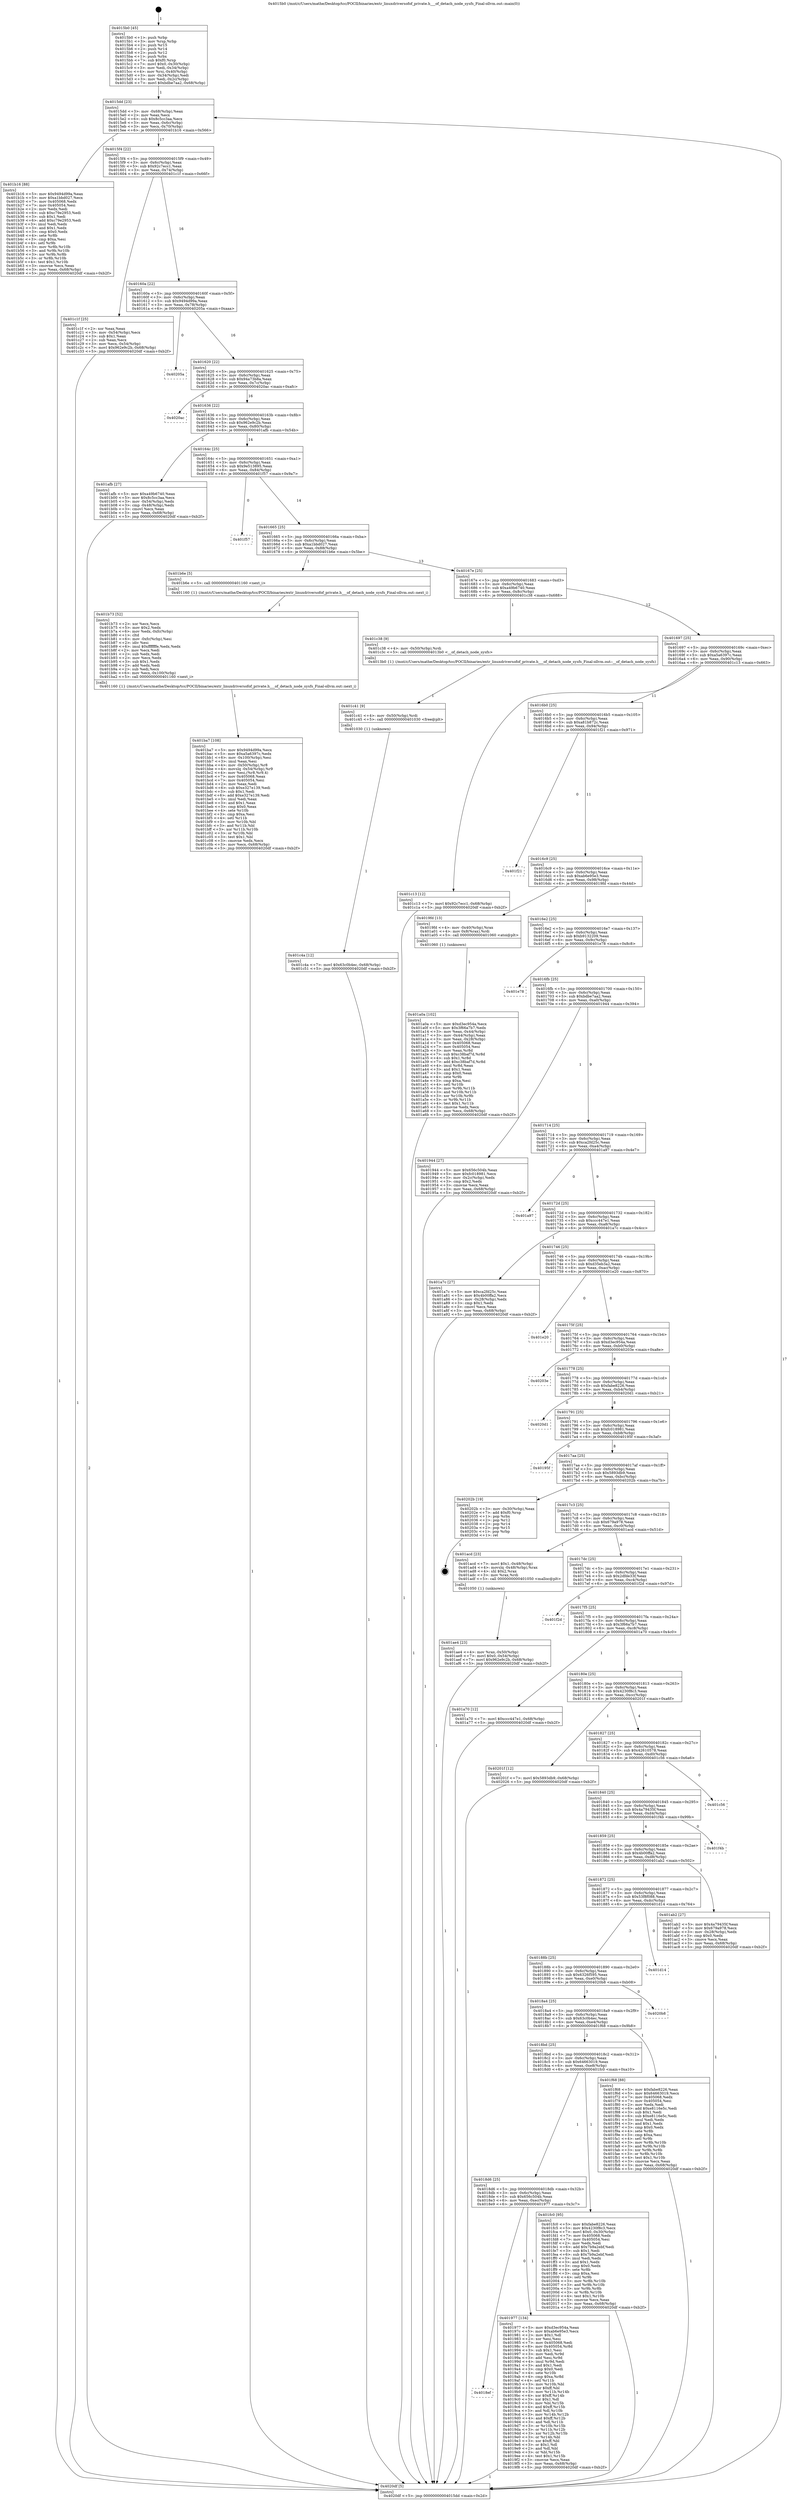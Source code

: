 digraph "0x4015b0" {
  label = "0x4015b0 (/mnt/c/Users/mathe/Desktop/tcc/POCII/binaries/extr_linuxdriversofof_private.h___of_detach_node_sysfs_Final-ollvm.out::main(0))"
  labelloc = "t"
  node[shape=record]

  Entry [label="",width=0.3,height=0.3,shape=circle,fillcolor=black,style=filled]
  "0x4015dd" [label="{
     0x4015dd [23]\l
     | [instrs]\l
     &nbsp;&nbsp;0x4015dd \<+3\>: mov -0x68(%rbp),%eax\l
     &nbsp;&nbsp;0x4015e0 \<+2\>: mov %eax,%ecx\l
     &nbsp;&nbsp;0x4015e2 \<+6\>: sub $0x8c5cc3aa,%ecx\l
     &nbsp;&nbsp;0x4015e8 \<+3\>: mov %eax,-0x6c(%rbp)\l
     &nbsp;&nbsp;0x4015eb \<+3\>: mov %ecx,-0x70(%rbp)\l
     &nbsp;&nbsp;0x4015ee \<+6\>: je 0000000000401b16 \<main+0x566\>\l
  }"]
  "0x401b16" [label="{
     0x401b16 [88]\l
     | [instrs]\l
     &nbsp;&nbsp;0x401b16 \<+5\>: mov $0x9494d99a,%eax\l
     &nbsp;&nbsp;0x401b1b \<+5\>: mov $0xa1bbd027,%ecx\l
     &nbsp;&nbsp;0x401b20 \<+7\>: mov 0x405068,%edx\l
     &nbsp;&nbsp;0x401b27 \<+7\>: mov 0x405054,%esi\l
     &nbsp;&nbsp;0x401b2e \<+2\>: mov %edx,%edi\l
     &nbsp;&nbsp;0x401b30 \<+6\>: sub $0xc79e2953,%edi\l
     &nbsp;&nbsp;0x401b36 \<+3\>: sub $0x1,%edi\l
     &nbsp;&nbsp;0x401b39 \<+6\>: add $0xc79e2953,%edi\l
     &nbsp;&nbsp;0x401b3f \<+3\>: imul %edi,%edx\l
     &nbsp;&nbsp;0x401b42 \<+3\>: and $0x1,%edx\l
     &nbsp;&nbsp;0x401b45 \<+3\>: cmp $0x0,%edx\l
     &nbsp;&nbsp;0x401b48 \<+4\>: sete %r8b\l
     &nbsp;&nbsp;0x401b4c \<+3\>: cmp $0xa,%esi\l
     &nbsp;&nbsp;0x401b4f \<+4\>: setl %r9b\l
     &nbsp;&nbsp;0x401b53 \<+3\>: mov %r8b,%r10b\l
     &nbsp;&nbsp;0x401b56 \<+3\>: and %r9b,%r10b\l
     &nbsp;&nbsp;0x401b59 \<+3\>: xor %r9b,%r8b\l
     &nbsp;&nbsp;0x401b5c \<+3\>: or %r8b,%r10b\l
     &nbsp;&nbsp;0x401b5f \<+4\>: test $0x1,%r10b\l
     &nbsp;&nbsp;0x401b63 \<+3\>: cmovne %ecx,%eax\l
     &nbsp;&nbsp;0x401b66 \<+3\>: mov %eax,-0x68(%rbp)\l
     &nbsp;&nbsp;0x401b69 \<+5\>: jmp 00000000004020df \<main+0xb2f\>\l
  }"]
  "0x4015f4" [label="{
     0x4015f4 [22]\l
     | [instrs]\l
     &nbsp;&nbsp;0x4015f4 \<+5\>: jmp 00000000004015f9 \<main+0x49\>\l
     &nbsp;&nbsp;0x4015f9 \<+3\>: mov -0x6c(%rbp),%eax\l
     &nbsp;&nbsp;0x4015fc \<+5\>: sub $0x92c7ecc1,%eax\l
     &nbsp;&nbsp;0x401601 \<+3\>: mov %eax,-0x74(%rbp)\l
     &nbsp;&nbsp;0x401604 \<+6\>: je 0000000000401c1f \<main+0x66f\>\l
  }"]
  Exit [label="",width=0.3,height=0.3,shape=circle,fillcolor=black,style=filled,peripheries=2]
  "0x401c1f" [label="{
     0x401c1f [25]\l
     | [instrs]\l
     &nbsp;&nbsp;0x401c1f \<+2\>: xor %eax,%eax\l
     &nbsp;&nbsp;0x401c21 \<+3\>: mov -0x54(%rbp),%ecx\l
     &nbsp;&nbsp;0x401c24 \<+3\>: sub $0x1,%eax\l
     &nbsp;&nbsp;0x401c27 \<+2\>: sub %eax,%ecx\l
     &nbsp;&nbsp;0x401c29 \<+3\>: mov %ecx,-0x54(%rbp)\l
     &nbsp;&nbsp;0x401c2c \<+7\>: movl $0x962e9c2b,-0x68(%rbp)\l
     &nbsp;&nbsp;0x401c33 \<+5\>: jmp 00000000004020df \<main+0xb2f\>\l
  }"]
  "0x40160a" [label="{
     0x40160a [22]\l
     | [instrs]\l
     &nbsp;&nbsp;0x40160a \<+5\>: jmp 000000000040160f \<main+0x5f\>\l
     &nbsp;&nbsp;0x40160f \<+3\>: mov -0x6c(%rbp),%eax\l
     &nbsp;&nbsp;0x401612 \<+5\>: sub $0x9494d99a,%eax\l
     &nbsp;&nbsp;0x401617 \<+3\>: mov %eax,-0x78(%rbp)\l
     &nbsp;&nbsp;0x40161a \<+6\>: je 000000000040205a \<main+0xaaa\>\l
  }"]
  "0x401c4a" [label="{
     0x401c4a [12]\l
     | [instrs]\l
     &nbsp;&nbsp;0x401c4a \<+7\>: movl $0x63c0b4ec,-0x68(%rbp)\l
     &nbsp;&nbsp;0x401c51 \<+5\>: jmp 00000000004020df \<main+0xb2f\>\l
  }"]
  "0x40205a" [label="{
     0x40205a\l
  }", style=dashed]
  "0x401620" [label="{
     0x401620 [22]\l
     | [instrs]\l
     &nbsp;&nbsp;0x401620 \<+5\>: jmp 0000000000401625 \<main+0x75\>\l
     &nbsp;&nbsp;0x401625 \<+3\>: mov -0x6c(%rbp),%eax\l
     &nbsp;&nbsp;0x401628 \<+5\>: sub $0x94a73b8a,%eax\l
     &nbsp;&nbsp;0x40162d \<+3\>: mov %eax,-0x7c(%rbp)\l
     &nbsp;&nbsp;0x401630 \<+6\>: je 00000000004020ac \<main+0xafc\>\l
  }"]
  "0x401c41" [label="{
     0x401c41 [9]\l
     | [instrs]\l
     &nbsp;&nbsp;0x401c41 \<+4\>: mov -0x50(%rbp),%rdi\l
     &nbsp;&nbsp;0x401c45 \<+5\>: call 0000000000401030 \<free@plt\>\l
     | [calls]\l
     &nbsp;&nbsp;0x401030 \{1\} (unknown)\l
  }"]
  "0x4020ac" [label="{
     0x4020ac\l
  }", style=dashed]
  "0x401636" [label="{
     0x401636 [22]\l
     | [instrs]\l
     &nbsp;&nbsp;0x401636 \<+5\>: jmp 000000000040163b \<main+0x8b\>\l
     &nbsp;&nbsp;0x40163b \<+3\>: mov -0x6c(%rbp),%eax\l
     &nbsp;&nbsp;0x40163e \<+5\>: sub $0x962e9c2b,%eax\l
     &nbsp;&nbsp;0x401643 \<+3\>: mov %eax,-0x80(%rbp)\l
     &nbsp;&nbsp;0x401646 \<+6\>: je 0000000000401afb \<main+0x54b\>\l
  }"]
  "0x401ba7" [label="{
     0x401ba7 [108]\l
     | [instrs]\l
     &nbsp;&nbsp;0x401ba7 \<+5\>: mov $0x9494d99a,%ecx\l
     &nbsp;&nbsp;0x401bac \<+5\>: mov $0xa5a6397c,%edx\l
     &nbsp;&nbsp;0x401bb1 \<+6\>: mov -0x100(%rbp),%esi\l
     &nbsp;&nbsp;0x401bb7 \<+3\>: imul %eax,%esi\l
     &nbsp;&nbsp;0x401bba \<+4\>: mov -0x50(%rbp),%r8\l
     &nbsp;&nbsp;0x401bbe \<+4\>: movslq -0x54(%rbp),%r9\l
     &nbsp;&nbsp;0x401bc2 \<+4\>: mov %esi,(%r8,%r9,4)\l
     &nbsp;&nbsp;0x401bc6 \<+7\>: mov 0x405068,%eax\l
     &nbsp;&nbsp;0x401bcd \<+7\>: mov 0x405054,%esi\l
     &nbsp;&nbsp;0x401bd4 \<+2\>: mov %eax,%edi\l
     &nbsp;&nbsp;0x401bd6 \<+6\>: sub $0xe327e139,%edi\l
     &nbsp;&nbsp;0x401bdc \<+3\>: sub $0x1,%edi\l
     &nbsp;&nbsp;0x401bdf \<+6\>: add $0xe327e139,%edi\l
     &nbsp;&nbsp;0x401be5 \<+3\>: imul %edi,%eax\l
     &nbsp;&nbsp;0x401be8 \<+3\>: and $0x1,%eax\l
     &nbsp;&nbsp;0x401beb \<+3\>: cmp $0x0,%eax\l
     &nbsp;&nbsp;0x401bee \<+4\>: sete %r10b\l
     &nbsp;&nbsp;0x401bf2 \<+3\>: cmp $0xa,%esi\l
     &nbsp;&nbsp;0x401bf5 \<+4\>: setl %r11b\l
     &nbsp;&nbsp;0x401bf9 \<+3\>: mov %r10b,%bl\l
     &nbsp;&nbsp;0x401bfc \<+3\>: and %r11b,%bl\l
     &nbsp;&nbsp;0x401bff \<+3\>: xor %r11b,%r10b\l
     &nbsp;&nbsp;0x401c02 \<+3\>: or %r10b,%bl\l
     &nbsp;&nbsp;0x401c05 \<+3\>: test $0x1,%bl\l
     &nbsp;&nbsp;0x401c08 \<+3\>: cmovne %edx,%ecx\l
     &nbsp;&nbsp;0x401c0b \<+3\>: mov %ecx,-0x68(%rbp)\l
     &nbsp;&nbsp;0x401c0e \<+5\>: jmp 00000000004020df \<main+0xb2f\>\l
  }"]
  "0x401afb" [label="{
     0x401afb [27]\l
     | [instrs]\l
     &nbsp;&nbsp;0x401afb \<+5\>: mov $0xa49b6740,%eax\l
     &nbsp;&nbsp;0x401b00 \<+5\>: mov $0x8c5cc3aa,%ecx\l
     &nbsp;&nbsp;0x401b05 \<+3\>: mov -0x54(%rbp),%edx\l
     &nbsp;&nbsp;0x401b08 \<+3\>: cmp -0x48(%rbp),%edx\l
     &nbsp;&nbsp;0x401b0b \<+3\>: cmovl %ecx,%eax\l
     &nbsp;&nbsp;0x401b0e \<+3\>: mov %eax,-0x68(%rbp)\l
     &nbsp;&nbsp;0x401b11 \<+5\>: jmp 00000000004020df \<main+0xb2f\>\l
  }"]
  "0x40164c" [label="{
     0x40164c [25]\l
     | [instrs]\l
     &nbsp;&nbsp;0x40164c \<+5\>: jmp 0000000000401651 \<main+0xa1\>\l
     &nbsp;&nbsp;0x401651 \<+3\>: mov -0x6c(%rbp),%eax\l
     &nbsp;&nbsp;0x401654 \<+5\>: sub $0x9e513895,%eax\l
     &nbsp;&nbsp;0x401659 \<+6\>: mov %eax,-0x84(%rbp)\l
     &nbsp;&nbsp;0x40165f \<+6\>: je 0000000000401f57 \<main+0x9a7\>\l
  }"]
  "0x401b73" [label="{
     0x401b73 [52]\l
     | [instrs]\l
     &nbsp;&nbsp;0x401b73 \<+2\>: xor %ecx,%ecx\l
     &nbsp;&nbsp;0x401b75 \<+5\>: mov $0x2,%edx\l
     &nbsp;&nbsp;0x401b7a \<+6\>: mov %edx,-0xfc(%rbp)\l
     &nbsp;&nbsp;0x401b80 \<+1\>: cltd\l
     &nbsp;&nbsp;0x401b81 \<+6\>: mov -0xfc(%rbp),%esi\l
     &nbsp;&nbsp;0x401b87 \<+2\>: idiv %esi\l
     &nbsp;&nbsp;0x401b89 \<+6\>: imul $0xfffffffe,%edx,%edx\l
     &nbsp;&nbsp;0x401b8f \<+2\>: mov %ecx,%edi\l
     &nbsp;&nbsp;0x401b91 \<+2\>: sub %edx,%edi\l
     &nbsp;&nbsp;0x401b93 \<+2\>: mov %ecx,%edx\l
     &nbsp;&nbsp;0x401b95 \<+3\>: sub $0x1,%edx\l
     &nbsp;&nbsp;0x401b98 \<+2\>: add %edx,%edi\l
     &nbsp;&nbsp;0x401b9a \<+2\>: sub %edi,%ecx\l
     &nbsp;&nbsp;0x401b9c \<+6\>: mov %ecx,-0x100(%rbp)\l
     &nbsp;&nbsp;0x401ba2 \<+5\>: call 0000000000401160 \<next_i\>\l
     | [calls]\l
     &nbsp;&nbsp;0x401160 \{1\} (/mnt/c/Users/mathe/Desktop/tcc/POCII/binaries/extr_linuxdriversofof_private.h___of_detach_node_sysfs_Final-ollvm.out::next_i)\l
  }"]
  "0x401f57" [label="{
     0x401f57\l
  }", style=dashed]
  "0x401665" [label="{
     0x401665 [25]\l
     | [instrs]\l
     &nbsp;&nbsp;0x401665 \<+5\>: jmp 000000000040166a \<main+0xba\>\l
     &nbsp;&nbsp;0x40166a \<+3\>: mov -0x6c(%rbp),%eax\l
     &nbsp;&nbsp;0x40166d \<+5\>: sub $0xa1bbd027,%eax\l
     &nbsp;&nbsp;0x401672 \<+6\>: mov %eax,-0x88(%rbp)\l
     &nbsp;&nbsp;0x401678 \<+6\>: je 0000000000401b6e \<main+0x5be\>\l
  }"]
  "0x401ae4" [label="{
     0x401ae4 [23]\l
     | [instrs]\l
     &nbsp;&nbsp;0x401ae4 \<+4\>: mov %rax,-0x50(%rbp)\l
     &nbsp;&nbsp;0x401ae8 \<+7\>: movl $0x0,-0x54(%rbp)\l
     &nbsp;&nbsp;0x401aef \<+7\>: movl $0x962e9c2b,-0x68(%rbp)\l
     &nbsp;&nbsp;0x401af6 \<+5\>: jmp 00000000004020df \<main+0xb2f\>\l
  }"]
  "0x401b6e" [label="{
     0x401b6e [5]\l
     | [instrs]\l
     &nbsp;&nbsp;0x401b6e \<+5\>: call 0000000000401160 \<next_i\>\l
     | [calls]\l
     &nbsp;&nbsp;0x401160 \{1\} (/mnt/c/Users/mathe/Desktop/tcc/POCII/binaries/extr_linuxdriversofof_private.h___of_detach_node_sysfs_Final-ollvm.out::next_i)\l
  }"]
  "0x40167e" [label="{
     0x40167e [25]\l
     | [instrs]\l
     &nbsp;&nbsp;0x40167e \<+5\>: jmp 0000000000401683 \<main+0xd3\>\l
     &nbsp;&nbsp;0x401683 \<+3\>: mov -0x6c(%rbp),%eax\l
     &nbsp;&nbsp;0x401686 \<+5\>: sub $0xa49b6740,%eax\l
     &nbsp;&nbsp;0x40168b \<+6\>: mov %eax,-0x8c(%rbp)\l
     &nbsp;&nbsp;0x401691 \<+6\>: je 0000000000401c38 \<main+0x688\>\l
  }"]
  "0x401a0a" [label="{
     0x401a0a [102]\l
     | [instrs]\l
     &nbsp;&nbsp;0x401a0a \<+5\>: mov $0xd3ec954a,%ecx\l
     &nbsp;&nbsp;0x401a0f \<+5\>: mov $0x3f66a7b7,%edx\l
     &nbsp;&nbsp;0x401a14 \<+3\>: mov %eax,-0x44(%rbp)\l
     &nbsp;&nbsp;0x401a17 \<+3\>: mov -0x44(%rbp),%eax\l
     &nbsp;&nbsp;0x401a1a \<+3\>: mov %eax,-0x28(%rbp)\l
     &nbsp;&nbsp;0x401a1d \<+7\>: mov 0x405068,%eax\l
     &nbsp;&nbsp;0x401a24 \<+7\>: mov 0x405054,%esi\l
     &nbsp;&nbsp;0x401a2b \<+3\>: mov %eax,%r8d\l
     &nbsp;&nbsp;0x401a2e \<+7\>: sub $0xc38baf7d,%r8d\l
     &nbsp;&nbsp;0x401a35 \<+4\>: sub $0x1,%r8d\l
     &nbsp;&nbsp;0x401a39 \<+7\>: add $0xc38baf7d,%r8d\l
     &nbsp;&nbsp;0x401a40 \<+4\>: imul %r8d,%eax\l
     &nbsp;&nbsp;0x401a44 \<+3\>: and $0x1,%eax\l
     &nbsp;&nbsp;0x401a47 \<+3\>: cmp $0x0,%eax\l
     &nbsp;&nbsp;0x401a4a \<+4\>: sete %r9b\l
     &nbsp;&nbsp;0x401a4e \<+3\>: cmp $0xa,%esi\l
     &nbsp;&nbsp;0x401a51 \<+4\>: setl %r10b\l
     &nbsp;&nbsp;0x401a55 \<+3\>: mov %r9b,%r11b\l
     &nbsp;&nbsp;0x401a58 \<+3\>: and %r10b,%r11b\l
     &nbsp;&nbsp;0x401a5b \<+3\>: xor %r10b,%r9b\l
     &nbsp;&nbsp;0x401a5e \<+3\>: or %r9b,%r11b\l
     &nbsp;&nbsp;0x401a61 \<+4\>: test $0x1,%r11b\l
     &nbsp;&nbsp;0x401a65 \<+3\>: cmovne %edx,%ecx\l
     &nbsp;&nbsp;0x401a68 \<+3\>: mov %ecx,-0x68(%rbp)\l
     &nbsp;&nbsp;0x401a6b \<+5\>: jmp 00000000004020df \<main+0xb2f\>\l
  }"]
  "0x401c38" [label="{
     0x401c38 [9]\l
     | [instrs]\l
     &nbsp;&nbsp;0x401c38 \<+4\>: mov -0x50(%rbp),%rdi\l
     &nbsp;&nbsp;0x401c3c \<+5\>: call 00000000004013b0 \<__of_detach_node_sysfs\>\l
     | [calls]\l
     &nbsp;&nbsp;0x4013b0 \{1\} (/mnt/c/Users/mathe/Desktop/tcc/POCII/binaries/extr_linuxdriversofof_private.h___of_detach_node_sysfs_Final-ollvm.out::__of_detach_node_sysfs)\l
  }"]
  "0x401697" [label="{
     0x401697 [25]\l
     | [instrs]\l
     &nbsp;&nbsp;0x401697 \<+5\>: jmp 000000000040169c \<main+0xec\>\l
     &nbsp;&nbsp;0x40169c \<+3\>: mov -0x6c(%rbp),%eax\l
     &nbsp;&nbsp;0x40169f \<+5\>: sub $0xa5a6397c,%eax\l
     &nbsp;&nbsp;0x4016a4 \<+6\>: mov %eax,-0x90(%rbp)\l
     &nbsp;&nbsp;0x4016aa \<+6\>: je 0000000000401c13 \<main+0x663\>\l
  }"]
  "0x4018ef" [label="{
     0x4018ef\l
  }", style=dashed]
  "0x401c13" [label="{
     0x401c13 [12]\l
     | [instrs]\l
     &nbsp;&nbsp;0x401c13 \<+7\>: movl $0x92c7ecc1,-0x68(%rbp)\l
     &nbsp;&nbsp;0x401c1a \<+5\>: jmp 00000000004020df \<main+0xb2f\>\l
  }"]
  "0x4016b0" [label="{
     0x4016b0 [25]\l
     | [instrs]\l
     &nbsp;&nbsp;0x4016b0 \<+5\>: jmp 00000000004016b5 \<main+0x105\>\l
     &nbsp;&nbsp;0x4016b5 \<+3\>: mov -0x6c(%rbp),%eax\l
     &nbsp;&nbsp;0x4016b8 \<+5\>: sub $0xa81b872c,%eax\l
     &nbsp;&nbsp;0x4016bd \<+6\>: mov %eax,-0x94(%rbp)\l
     &nbsp;&nbsp;0x4016c3 \<+6\>: je 0000000000401f21 \<main+0x971\>\l
  }"]
  "0x401977" [label="{
     0x401977 [134]\l
     | [instrs]\l
     &nbsp;&nbsp;0x401977 \<+5\>: mov $0xd3ec954a,%eax\l
     &nbsp;&nbsp;0x40197c \<+5\>: mov $0xab6e95e3,%ecx\l
     &nbsp;&nbsp;0x401981 \<+2\>: mov $0x1,%dl\l
     &nbsp;&nbsp;0x401983 \<+2\>: xor %esi,%esi\l
     &nbsp;&nbsp;0x401985 \<+7\>: mov 0x405068,%edi\l
     &nbsp;&nbsp;0x40198c \<+8\>: mov 0x405054,%r8d\l
     &nbsp;&nbsp;0x401994 \<+3\>: sub $0x1,%esi\l
     &nbsp;&nbsp;0x401997 \<+3\>: mov %edi,%r9d\l
     &nbsp;&nbsp;0x40199a \<+3\>: add %esi,%r9d\l
     &nbsp;&nbsp;0x40199d \<+4\>: imul %r9d,%edi\l
     &nbsp;&nbsp;0x4019a1 \<+3\>: and $0x1,%edi\l
     &nbsp;&nbsp;0x4019a4 \<+3\>: cmp $0x0,%edi\l
     &nbsp;&nbsp;0x4019a7 \<+4\>: sete %r10b\l
     &nbsp;&nbsp;0x4019ab \<+4\>: cmp $0xa,%r8d\l
     &nbsp;&nbsp;0x4019af \<+4\>: setl %r11b\l
     &nbsp;&nbsp;0x4019b3 \<+3\>: mov %r10b,%bl\l
     &nbsp;&nbsp;0x4019b6 \<+3\>: xor $0xff,%bl\l
     &nbsp;&nbsp;0x4019b9 \<+3\>: mov %r11b,%r14b\l
     &nbsp;&nbsp;0x4019bc \<+4\>: xor $0xff,%r14b\l
     &nbsp;&nbsp;0x4019c0 \<+3\>: xor $0x1,%dl\l
     &nbsp;&nbsp;0x4019c3 \<+3\>: mov %bl,%r15b\l
     &nbsp;&nbsp;0x4019c6 \<+4\>: and $0xff,%r15b\l
     &nbsp;&nbsp;0x4019ca \<+3\>: and %dl,%r10b\l
     &nbsp;&nbsp;0x4019cd \<+3\>: mov %r14b,%r12b\l
     &nbsp;&nbsp;0x4019d0 \<+4\>: and $0xff,%r12b\l
     &nbsp;&nbsp;0x4019d4 \<+3\>: and %dl,%r11b\l
     &nbsp;&nbsp;0x4019d7 \<+3\>: or %r10b,%r15b\l
     &nbsp;&nbsp;0x4019da \<+3\>: or %r11b,%r12b\l
     &nbsp;&nbsp;0x4019dd \<+3\>: xor %r12b,%r15b\l
     &nbsp;&nbsp;0x4019e0 \<+3\>: or %r14b,%bl\l
     &nbsp;&nbsp;0x4019e3 \<+3\>: xor $0xff,%bl\l
     &nbsp;&nbsp;0x4019e6 \<+3\>: or $0x1,%dl\l
     &nbsp;&nbsp;0x4019e9 \<+2\>: and %dl,%bl\l
     &nbsp;&nbsp;0x4019eb \<+3\>: or %bl,%r15b\l
     &nbsp;&nbsp;0x4019ee \<+4\>: test $0x1,%r15b\l
     &nbsp;&nbsp;0x4019f2 \<+3\>: cmovne %ecx,%eax\l
     &nbsp;&nbsp;0x4019f5 \<+3\>: mov %eax,-0x68(%rbp)\l
     &nbsp;&nbsp;0x4019f8 \<+5\>: jmp 00000000004020df \<main+0xb2f\>\l
  }"]
  "0x401f21" [label="{
     0x401f21\l
  }", style=dashed]
  "0x4016c9" [label="{
     0x4016c9 [25]\l
     | [instrs]\l
     &nbsp;&nbsp;0x4016c9 \<+5\>: jmp 00000000004016ce \<main+0x11e\>\l
     &nbsp;&nbsp;0x4016ce \<+3\>: mov -0x6c(%rbp),%eax\l
     &nbsp;&nbsp;0x4016d1 \<+5\>: sub $0xab6e95e3,%eax\l
     &nbsp;&nbsp;0x4016d6 \<+6\>: mov %eax,-0x98(%rbp)\l
     &nbsp;&nbsp;0x4016dc \<+6\>: je 00000000004019fd \<main+0x44d\>\l
  }"]
  "0x4018d6" [label="{
     0x4018d6 [25]\l
     | [instrs]\l
     &nbsp;&nbsp;0x4018d6 \<+5\>: jmp 00000000004018db \<main+0x32b\>\l
     &nbsp;&nbsp;0x4018db \<+3\>: mov -0x6c(%rbp),%eax\l
     &nbsp;&nbsp;0x4018de \<+5\>: sub $0x656c504b,%eax\l
     &nbsp;&nbsp;0x4018e3 \<+6\>: mov %eax,-0xec(%rbp)\l
     &nbsp;&nbsp;0x4018e9 \<+6\>: je 0000000000401977 \<main+0x3c7\>\l
  }"]
  "0x4019fd" [label="{
     0x4019fd [13]\l
     | [instrs]\l
     &nbsp;&nbsp;0x4019fd \<+4\>: mov -0x40(%rbp),%rax\l
     &nbsp;&nbsp;0x401a01 \<+4\>: mov 0x8(%rax),%rdi\l
     &nbsp;&nbsp;0x401a05 \<+5\>: call 0000000000401060 \<atoi@plt\>\l
     | [calls]\l
     &nbsp;&nbsp;0x401060 \{1\} (unknown)\l
  }"]
  "0x4016e2" [label="{
     0x4016e2 [25]\l
     | [instrs]\l
     &nbsp;&nbsp;0x4016e2 \<+5\>: jmp 00000000004016e7 \<main+0x137\>\l
     &nbsp;&nbsp;0x4016e7 \<+3\>: mov -0x6c(%rbp),%eax\l
     &nbsp;&nbsp;0x4016ea \<+5\>: sub $0xb9132209,%eax\l
     &nbsp;&nbsp;0x4016ef \<+6\>: mov %eax,-0x9c(%rbp)\l
     &nbsp;&nbsp;0x4016f5 \<+6\>: je 0000000000401e78 \<main+0x8c8\>\l
  }"]
  "0x401fc0" [label="{
     0x401fc0 [95]\l
     | [instrs]\l
     &nbsp;&nbsp;0x401fc0 \<+5\>: mov $0xfabe8226,%eax\l
     &nbsp;&nbsp;0x401fc5 \<+5\>: mov $0x4230f8c3,%ecx\l
     &nbsp;&nbsp;0x401fca \<+7\>: movl $0x0,-0x30(%rbp)\l
     &nbsp;&nbsp;0x401fd1 \<+7\>: mov 0x405068,%edx\l
     &nbsp;&nbsp;0x401fd8 \<+7\>: mov 0x405054,%esi\l
     &nbsp;&nbsp;0x401fdf \<+2\>: mov %edx,%edi\l
     &nbsp;&nbsp;0x401fe1 \<+6\>: add $0x7b9a2ebf,%edi\l
     &nbsp;&nbsp;0x401fe7 \<+3\>: sub $0x1,%edi\l
     &nbsp;&nbsp;0x401fea \<+6\>: sub $0x7b9a2ebf,%edi\l
     &nbsp;&nbsp;0x401ff0 \<+3\>: imul %edi,%edx\l
     &nbsp;&nbsp;0x401ff3 \<+3\>: and $0x1,%edx\l
     &nbsp;&nbsp;0x401ff6 \<+3\>: cmp $0x0,%edx\l
     &nbsp;&nbsp;0x401ff9 \<+4\>: sete %r8b\l
     &nbsp;&nbsp;0x401ffd \<+3\>: cmp $0xa,%esi\l
     &nbsp;&nbsp;0x402000 \<+4\>: setl %r9b\l
     &nbsp;&nbsp;0x402004 \<+3\>: mov %r8b,%r10b\l
     &nbsp;&nbsp;0x402007 \<+3\>: and %r9b,%r10b\l
     &nbsp;&nbsp;0x40200a \<+3\>: xor %r9b,%r8b\l
     &nbsp;&nbsp;0x40200d \<+3\>: or %r8b,%r10b\l
     &nbsp;&nbsp;0x402010 \<+4\>: test $0x1,%r10b\l
     &nbsp;&nbsp;0x402014 \<+3\>: cmovne %ecx,%eax\l
     &nbsp;&nbsp;0x402017 \<+3\>: mov %eax,-0x68(%rbp)\l
     &nbsp;&nbsp;0x40201a \<+5\>: jmp 00000000004020df \<main+0xb2f\>\l
  }"]
  "0x401e78" [label="{
     0x401e78\l
  }", style=dashed]
  "0x4016fb" [label="{
     0x4016fb [25]\l
     | [instrs]\l
     &nbsp;&nbsp;0x4016fb \<+5\>: jmp 0000000000401700 \<main+0x150\>\l
     &nbsp;&nbsp;0x401700 \<+3\>: mov -0x6c(%rbp),%eax\l
     &nbsp;&nbsp;0x401703 \<+5\>: sub $0xbdbe7aa2,%eax\l
     &nbsp;&nbsp;0x401708 \<+6\>: mov %eax,-0xa0(%rbp)\l
     &nbsp;&nbsp;0x40170e \<+6\>: je 0000000000401944 \<main+0x394\>\l
  }"]
  "0x4018bd" [label="{
     0x4018bd [25]\l
     | [instrs]\l
     &nbsp;&nbsp;0x4018bd \<+5\>: jmp 00000000004018c2 \<main+0x312\>\l
     &nbsp;&nbsp;0x4018c2 \<+3\>: mov -0x6c(%rbp),%eax\l
     &nbsp;&nbsp;0x4018c5 \<+5\>: sub $0x64663019,%eax\l
     &nbsp;&nbsp;0x4018ca \<+6\>: mov %eax,-0xe8(%rbp)\l
     &nbsp;&nbsp;0x4018d0 \<+6\>: je 0000000000401fc0 \<main+0xa10\>\l
  }"]
  "0x401944" [label="{
     0x401944 [27]\l
     | [instrs]\l
     &nbsp;&nbsp;0x401944 \<+5\>: mov $0x656c504b,%eax\l
     &nbsp;&nbsp;0x401949 \<+5\>: mov $0xfc018981,%ecx\l
     &nbsp;&nbsp;0x40194e \<+3\>: mov -0x2c(%rbp),%edx\l
     &nbsp;&nbsp;0x401951 \<+3\>: cmp $0x2,%edx\l
     &nbsp;&nbsp;0x401954 \<+3\>: cmovne %ecx,%eax\l
     &nbsp;&nbsp;0x401957 \<+3\>: mov %eax,-0x68(%rbp)\l
     &nbsp;&nbsp;0x40195a \<+5\>: jmp 00000000004020df \<main+0xb2f\>\l
  }"]
  "0x401714" [label="{
     0x401714 [25]\l
     | [instrs]\l
     &nbsp;&nbsp;0x401714 \<+5\>: jmp 0000000000401719 \<main+0x169\>\l
     &nbsp;&nbsp;0x401719 \<+3\>: mov -0x6c(%rbp),%eax\l
     &nbsp;&nbsp;0x40171c \<+5\>: sub $0xca2fd25c,%eax\l
     &nbsp;&nbsp;0x401721 \<+6\>: mov %eax,-0xa4(%rbp)\l
     &nbsp;&nbsp;0x401727 \<+6\>: je 0000000000401a97 \<main+0x4e7\>\l
  }"]
  "0x4020df" [label="{
     0x4020df [5]\l
     | [instrs]\l
     &nbsp;&nbsp;0x4020df \<+5\>: jmp 00000000004015dd \<main+0x2d\>\l
  }"]
  "0x4015b0" [label="{
     0x4015b0 [45]\l
     | [instrs]\l
     &nbsp;&nbsp;0x4015b0 \<+1\>: push %rbp\l
     &nbsp;&nbsp;0x4015b1 \<+3\>: mov %rsp,%rbp\l
     &nbsp;&nbsp;0x4015b4 \<+2\>: push %r15\l
     &nbsp;&nbsp;0x4015b6 \<+2\>: push %r14\l
     &nbsp;&nbsp;0x4015b8 \<+2\>: push %r12\l
     &nbsp;&nbsp;0x4015ba \<+1\>: push %rbx\l
     &nbsp;&nbsp;0x4015bb \<+7\>: sub $0xf0,%rsp\l
     &nbsp;&nbsp;0x4015c2 \<+7\>: movl $0x0,-0x30(%rbp)\l
     &nbsp;&nbsp;0x4015c9 \<+3\>: mov %edi,-0x34(%rbp)\l
     &nbsp;&nbsp;0x4015cc \<+4\>: mov %rsi,-0x40(%rbp)\l
     &nbsp;&nbsp;0x4015d0 \<+3\>: mov -0x34(%rbp),%edi\l
     &nbsp;&nbsp;0x4015d3 \<+3\>: mov %edi,-0x2c(%rbp)\l
     &nbsp;&nbsp;0x4015d6 \<+7\>: movl $0xbdbe7aa2,-0x68(%rbp)\l
  }"]
  "0x401f68" [label="{
     0x401f68 [88]\l
     | [instrs]\l
     &nbsp;&nbsp;0x401f68 \<+5\>: mov $0xfabe8226,%eax\l
     &nbsp;&nbsp;0x401f6d \<+5\>: mov $0x64663019,%ecx\l
     &nbsp;&nbsp;0x401f72 \<+7\>: mov 0x405068,%edx\l
     &nbsp;&nbsp;0x401f79 \<+7\>: mov 0x405054,%esi\l
     &nbsp;&nbsp;0x401f80 \<+2\>: mov %edx,%edi\l
     &nbsp;&nbsp;0x401f82 \<+6\>: add $0xe8116e5c,%edi\l
     &nbsp;&nbsp;0x401f88 \<+3\>: sub $0x1,%edi\l
     &nbsp;&nbsp;0x401f8b \<+6\>: sub $0xe8116e5c,%edi\l
     &nbsp;&nbsp;0x401f91 \<+3\>: imul %edi,%edx\l
     &nbsp;&nbsp;0x401f94 \<+3\>: and $0x1,%edx\l
     &nbsp;&nbsp;0x401f97 \<+3\>: cmp $0x0,%edx\l
     &nbsp;&nbsp;0x401f9a \<+4\>: sete %r8b\l
     &nbsp;&nbsp;0x401f9e \<+3\>: cmp $0xa,%esi\l
     &nbsp;&nbsp;0x401fa1 \<+4\>: setl %r9b\l
     &nbsp;&nbsp;0x401fa5 \<+3\>: mov %r8b,%r10b\l
     &nbsp;&nbsp;0x401fa8 \<+3\>: and %r9b,%r10b\l
     &nbsp;&nbsp;0x401fab \<+3\>: xor %r9b,%r8b\l
     &nbsp;&nbsp;0x401fae \<+3\>: or %r8b,%r10b\l
     &nbsp;&nbsp;0x401fb1 \<+4\>: test $0x1,%r10b\l
     &nbsp;&nbsp;0x401fb5 \<+3\>: cmovne %ecx,%eax\l
     &nbsp;&nbsp;0x401fb8 \<+3\>: mov %eax,-0x68(%rbp)\l
     &nbsp;&nbsp;0x401fbb \<+5\>: jmp 00000000004020df \<main+0xb2f\>\l
  }"]
  "0x401a97" [label="{
     0x401a97\l
  }", style=dashed]
  "0x40172d" [label="{
     0x40172d [25]\l
     | [instrs]\l
     &nbsp;&nbsp;0x40172d \<+5\>: jmp 0000000000401732 \<main+0x182\>\l
     &nbsp;&nbsp;0x401732 \<+3\>: mov -0x6c(%rbp),%eax\l
     &nbsp;&nbsp;0x401735 \<+5\>: sub $0xccc447e1,%eax\l
     &nbsp;&nbsp;0x40173a \<+6\>: mov %eax,-0xa8(%rbp)\l
     &nbsp;&nbsp;0x401740 \<+6\>: je 0000000000401a7c \<main+0x4cc\>\l
  }"]
  "0x4018a4" [label="{
     0x4018a4 [25]\l
     | [instrs]\l
     &nbsp;&nbsp;0x4018a4 \<+5\>: jmp 00000000004018a9 \<main+0x2f9\>\l
     &nbsp;&nbsp;0x4018a9 \<+3\>: mov -0x6c(%rbp),%eax\l
     &nbsp;&nbsp;0x4018ac \<+5\>: sub $0x63c0b4ec,%eax\l
     &nbsp;&nbsp;0x4018b1 \<+6\>: mov %eax,-0xe4(%rbp)\l
     &nbsp;&nbsp;0x4018b7 \<+6\>: je 0000000000401f68 \<main+0x9b8\>\l
  }"]
  "0x401a7c" [label="{
     0x401a7c [27]\l
     | [instrs]\l
     &nbsp;&nbsp;0x401a7c \<+5\>: mov $0xca2fd25c,%eax\l
     &nbsp;&nbsp;0x401a81 \<+5\>: mov $0x4b00ffa2,%ecx\l
     &nbsp;&nbsp;0x401a86 \<+3\>: mov -0x28(%rbp),%edx\l
     &nbsp;&nbsp;0x401a89 \<+3\>: cmp $0x1,%edx\l
     &nbsp;&nbsp;0x401a8c \<+3\>: cmovl %ecx,%eax\l
     &nbsp;&nbsp;0x401a8f \<+3\>: mov %eax,-0x68(%rbp)\l
     &nbsp;&nbsp;0x401a92 \<+5\>: jmp 00000000004020df \<main+0xb2f\>\l
  }"]
  "0x401746" [label="{
     0x401746 [25]\l
     | [instrs]\l
     &nbsp;&nbsp;0x401746 \<+5\>: jmp 000000000040174b \<main+0x19b\>\l
     &nbsp;&nbsp;0x40174b \<+3\>: mov -0x6c(%rbp),%eax\l
     &nbsp;&nbsp;0x40174e \<+5\>: sub $0xd35eb3a2,%eax\l
     &nbsp;&nbsp;0x401753 \<+6\>: mov %eax,-0xac(%rbp)\l
     &nbsp;&nbsp;0x401759 \<+6\>: je 0000000000401e20 \<main+0x870\>\l
  }"]
  "0x4020b8" [label="{
     0x4020b8\l
  }", style=dashed]
  "0x401e20" [label="{
     0x401e20\l
  }", style=dashed]
  "0x40175f" [label="{
     0x40175f [25]\l
     | [instrs]\l
     &nbsp;&nbsp;0x40175f \<+5\>: jmp 0000000000401764 \<main+0x1b4\>\l
     &nbsp;&nbsp;0x401764 \<+3\>: mov -0x6c(%rbp),%eax\l
     &nbsp;&nbsp;0x401767 \<+5\>: sub $0xd3ec954a,%eax\l
     &nbsp;&nbsp;0x40176c \<+6\>: mov %eax,-0xb0(%rbp)\l
     &nbsp;&nbsp;0x401772 \<+6\>: je 000000000040203e \<main+0xa8e\>\l
  }"]
  "0x40188b" [label="{
     0x40188b [25]\l
     | [instrs]\l
     &nbsp;&nbsp;0x40188b \<+5\>: jmp 0000000000401890 \<main+0x2e0\>\l
     &nbsp;&nbsp;0x401890 \<+3\>: mov -0x6c(%rbp),%eax\l
     &nbsp;&nbsp;0x401893 \<+5\>: sub $0x6326f595,%eax\l
     &nbsp;&nbsp;0x401898 \<+6\>: mov %eax,-0xe0(%rbp)\l
     &nbsp;&nbsp;0x40189e \<+6\>: je 00000000004020b8 \<main+0xb08\>\l
  }"]
  "0x40203e" [label="{
     0x40203e\l
  }", style=dashed]
  "0x401778" [label="{
     0x401778 [25]\l
     | [instrs]\l
     &nbsp;&nbsp;0x401778 \<+5\>: jmp 000000000040177d \<main+0x1cd\>\l
     &nbsp;&nbsp;0x40177d \<+3\>: mov -0x6c(%rbp),%eax\l
     &nbsp;&nbsp;0x401780 \<+5\>: sub $0xfabe8226,%eax\l
     &nbsp;&nbsp;0x401785 \<+6\>: mov %eax,-0xb4(%rbp)\l
     &nbsp;&nbsp;0x40178b \<+6\>: je 00000000004020d1 \<main+0xb21\>\l
  }"]
  "0x401d14" [label="{
     0x401d14\l
  }", style=dashed]
  "0x4020d1" [label="{
     0x4020d1\l
  }", style=dashed]
  "0x401791" [label="{
     0x401791 [25]\l
     | [instrs]\l
     &nbsp;&nbsp;0x401791 \<+5\>: jmp 0000000000401796 \<main+0x1e6\>\l
     &nbsp;&nbsp;0x401796 \<+3\>: mov -0x6c(%rbp),%eax\l
     &nbsp;&nbsp;0x401799 \<+5\>: sub $0xfc018981,%eax\l
     &nbsp;&nbsp;0x40179e \<+6\>: mov %eax,-0xb8(%rbp)\l
     &nbsp;&nbsp;0x4017a4 \<+6\>: je 000000000040195f \<main+0x3af\>\l
  }"]
  "0x401872" [label="{
     0x401872 [25]\l
     | [instrs]\l
     &nbsp;&nbsp;0x401872 \<+5\>: jmp 0000000000401877 \<main+0x2c7\>\l
     &nbsp;&nbsp;0x401877 \<+3\>: mov -0x6c(%rbp),%eax\l
     &nbsp;&nbsp;0x40187a \<+5\>: sub $0x53f8f088,%eax\l
     &nbsp;&nbsp;0x40187f \<+6\>: mov %eax,-0xdc(%rbp)\l
     &nbsp;&nbsp;0x401885 \<+6\>: je 0000000000401d14 \<main+0x764\>\l
  }"]
  "0x40195f" [label="{
     0x40195f\l
  }", style=dashed]
  "0x4017aa" [label="{
     0x4017aa [25]\l
     | [instrs]\l
     &nbsp;&nbsp;0x4017aa \<+5\>: jmp 00000000004017af \<main+0x1ff\>\l
     &nbsp;&nbsp;0x4017af \<+3\>: mov -0x6c(%rbp),%eax\l
     &nbsp;&nbsp;0x4017b2 \<+5\>: sub $0x5893db9,%eax\l
     &nbsp;&nbsp;0x4017b7 \<+6\>: mov %eax,-0xbc(%rbp)\l
     &nbsp;&nbsp;0x4017bd \<+6\>: je 000000000040202b \<main+0xa7b\>\l
  }"]
  "0x401ab2" [label="{
     0x401ab2 [27]\l
     | [instrs]\l
     &nbsp;&nbsp;0x401ab2 \<+5\>: mov $0x4a79435f,%eax\l
     &nbsp;&nbsp;0x401ab7 \<+5\>: mov $0x679a978,%ecx\l
     &nbsp;&nbsp;0x401abc \<+3\>: mov -0x28(%rbp),%edx\l
     &nbsp;&nbsp;0x401abf \<+3\>: cmp $0x0,%edx\l
     &nbsp;&nbsp;0x401ac2 \<+3\>: cmove %ecx,%eax\l
     &nbsp;&nbsp;0x401ac5 \<+3\>: mov %eax,-0x68(%rbp)\l
     &nbsp;&nbsp;0x401ac8 \<+5\>: jmp 00000000004020df \<main+0xb2f\>\l
  }"]
  "0x40202b" [label="{
     0x40202b [19]\l
     | [instrs]\l
     &nbsp;&nbsp;0x40202b \<+3\>: mov -0x30(%rbp),%eax\l
     &nbsp;&nbsp;0x40202e \<+7\>: add $0xf0,%rsp\l
     &nbsp;&nbsp;0x402035 \<+1\>: pop %rbx\l
     &nbsp;&nbsp;0x402036 \<+2\>: pop %r12\l
     &nbsp;&nbsp;0x402038 \<+2\>: pop %r14\l
     &nbsp;&nbsp;0x40203a \<+2\>: pop %r15\l
     &nbsp;&nbsp;0x40203c \<+1\>: pop %rbp\l
     &nbsp;&nbsp;0x40203d \<+1\>: ret\l
  }"]
  "0x4017c3" [label="{
     0x4017c3 [25]\l
     | [instrs]\l
     &nbsp;&nbsp;0x4017c3 \<+5\>: jmp 00000000004017c8 \<main+0x218\>\l
     &nbsp;&nbsp;0x4017c8 \<+3\>: mov -0x6c(%rbp),%eax\l
     &nbsp;&nbsp;0x4017cb \<+5\>: sub $0x679a978,%eax\l
     &nbsp;&nbsp;0x4017d0 \<+6\>: mov %eax,-0xc0(%rbp)\l
     &nbsp;&nbsp;0x4017d6 \<+6\>: je 0000000000401acd \<main+0x51d\>\l
  }"]
  "0x401859" [label="{
     0x401859 [25]\l
     | [instrs]\l
     &nbsp;&nbsp;0x401859 \<+5\>: jmp 000000000040185e \<main+0x2ae\>\l
     &nbsp;&nbsp;0x40185e \<+3\>: mov -0x6c(%rbp),%eax\l
     &nbsp;&nbsp;0x401861 \<+5\>: sub $0x4b00ffa2,%eax\l
     &nbsp;&nbsp;0x401866 \<+6\>: mov %eax,-0xd8(%rbp)\l
     &nbsp;&nbsp;0x40186c \<+6\>: je 0000000000401ab2 \<main+0x502\>\l
  }"]
  "0x401acd" [label="{
     0x401acd [23]\l
     | [instrs]\l
     &nbsp;&nbsp;0x401acd \<+7\>: movl $0x1,-0x48(%rbp)\l
     &nbsp;&nbsp;0x401ad4 \<+4\>: movslq -0x48(%rbp),%rax\l
     &nbsp;&nbsp;0x401ad8 \<+4\>: shl $0x2,%rax\l
     &nbsp;&nbsp;0x401adc \<+3\>: mov %rax,%rdi\l
     &nbsp;&nbsp;0x401adf \<+5\>: call 0000000000401050 \<malloc@plt\>\l
     | [calls]\l
     &nbsp;&nbsp;0x401050 \{1\} (unknown)\l
  }"]
  "0x4017dc" [label="{
     0x4017dc [25]\l
     | [instrs]\l
     &nbsp;&nbsp;0x4017dc \<+5\>: jmp 00000000004017e1 \<main+0x231\>\l
     &nbsp;&nbsp;0x4017e1 \<+3\>: mov -0x6c(%rbp),%eax\l
     &nbsp;&nbsp;0x4017e4 \<+5\>: sub $0x2dfde33f,%eax\l
     &nbsp;&nbsp;0x4017e9 \<+6\>: mov %eax,-0xc4(%rbp)\l
     &nbsp;&nbsp;0x4017ef \<+6\>: je 0000000000401f2d \<main+0x97d\>\l
  }"]
  "0x401f4b" [label="{
     0x401f4b\l
  }", style=dashed]
  "0x401f2d" [label="{
     0x401f2d\l
  }", style=dashed]
  "0x4017f5" [label="{
     0x4017f5 [25]\l
     | [instrs]\l
     &nbsp;&nbsp;0x4017f5 \<+5\>: jmp 00000000004017fa \<main+0x24a\>\l
     &nbsp;&nbsp;0x4017fa \<+3\>: mov -0x6c(%rbp),%eax\l
     &nbsp;&nbsp;0x4017fd \<+5\>: sub $0x3f66a7b7,%eax\l
     &nbsp;&nbsp;0x401802 \<+6\>: mov %eax,-0xc8(%rbp)\l
     &nbsp;&nbsp;0x401808 \<+6\>: je 0000000000401a70 \<main+0x4c0\>\l
  }"]
  "0x401840" [label="{
     0x401840 [25]\l
     | [instrs]\l
     &nbsp;&nbsp;0x401840 \<+5\>: jmp 0000000000401845 \<main+0x295\>\l
     &nbsp;&nbsp;0x401845 \<+3\>: mov -0x6c(%rbp),%eax\l
     &nbsp;&nbsp;0x401848 \<+5\>: sub $0x4a79435f,%eax\l
     &nbsp;&nbsp;0x40184d \<+6\>: mov %eax,-0xd4(%rbp)\l
     &nbsp;&nbsp;0x401853 \<+6\>: je 0000000000401f4b \<main+0x99b\>\l
  }"]
  "0x401a70" [label="{
     0x401a70 [12]\l
     | [instrs]\l
     &nbsp;&nbsp;0x401a70 \<+7\>: movl $0xccc447e1,-0x68(%rbp)\l
     &nbsp;&nbsp;0x401a77 \<+5\>: jmp 00000000004020df \<main+0xb2f\>\l
  }"]
  "0x40180e" [label="{
     0x40180e [25]\l
     | [instrs]\l
     &nbsp;&nbsp;0x40180e \<+5\>: jmp 0000000000401813 \<main+0x263\>\l
     &nbsp;&nbsp;0x401813 \<+3\>: mov -0x6c(%rbp),%eax\l
     &nbsp;&nbsp;0x401816 \<+5\>: sub $0x4230f8c3,%eax\l
     &nbsp;&nbsp;0x40181b \<+6\>: mov %eax,-0xcc(%rbp)\l
     &nbsp;&nbsp;0x401821 \<+6\>: je 000000000040201f \<main+0xa6f\>\l
  }"]
  "0x401c56" [label="{
     0x401c56\l
  }", style=dashed]
  "0x40201f" [label="{
     0x40201f [12]\l
     | [instrs]\l
     &nbsp;&nbsp;0x40201f \<+7\>: movl $0x5893db9,-0x68(%rbp)\l
     &nbsp;&nbsp;0x402026 \<+5\>: jmp 00000000004020df \<main+0xb2f\>\l
  }"]
  "0x401827" [label="{
     0x401827 [25]\l
     | [instrs]\l
     &nbsp;&nbsp;0x401827 \<+5\>: jmp 000000000040182c \<main+0x27c\>\l
     &nbsp;&nbsp;0x40182c \<+3\>: mov -0x6c(%rbp),%eax\l
     &nbsp;&nbsp;0x40182f \<+5\>: sub $0x42610578,%eax\l
     &nbsp;&nbsp;0x401834 \<+6\>: mov %eax,-0xd0(%rbp)\l
     &nbsp;&nbsp;0x40183a \<+6\>: je 0000000000401c56 \<main+0x6a6\>\l
  }"]
  Entry -> "0x4015b0" [label=" 1"]
  "0x4015dd" -> "0x401b16" [label=" 1"]
  "0x4015dd" -> "0x4015f4" [label=" 17"]
  "0x40202b" -> Exit [label=" 1"]
  "0x4015f4" -> "0x401c1f" [label=" 1"]
  "0x4015f4" -> "0x40160a" [label=" 16"]
  "0x40201f" -> "0x4020df" [label=" 1"]
  "0x40160a" -> "0x40205a" [label=" 0"]
  "0x40160a" -> "0x401620" [label=" 16"]
  "0x401fc0" -> "0x4020df" [label=" 1"]
  "0x401620" -> "0x4020ac" [label=" 0"]
  "0x401620" -> "0x401636" [label=" 16"]
  "0x401f68" -> "0x4020df" [label=" 1"]
  "0x401636" -> "0x401afb" [label=" 2"]
  "0x401636" -> "0x40164c" [label=" 14"]
  "0x401c4a" -> "0x4020df" [label=" 1"]
  "0x40164c" -> "0x401f57" [label=" 0"]
  "0x40164c" -> "0x401665" [label=" 14"]
  "0x401c41" -> "0x401c4a" [label=" 1"]
  "0x401665" -> "0x401b6e" [label=" 1"]
  "0x401665" -> "0x40167e" [label=" 13"]
  "0x401c38" -> "0x401c41" [label=" 1"]
  "0x40167e" -> "0x401c38" [label=" 1"]
  "0x40167e" -> "0x401697" [label=" 12"]
  "0x401c1f" -> "0x4020df" [label=" 1"]
  "0x401697" -> "0x401c13" [label=" 1"]
  "0x401697" -> "0x4016b0" [label=" 11"]
  "0x401c13" -> "0x4020df" [label=" 1"]
  "0x4016b0" -> "0x401f21" [label=" 0"]
  "0x4016b0" -> "0x4016c9" [label=" 11"]
  "0x401ba7" -> "0x4020df" [label=" 1"]
  "0x4016c9" -> "0x4019fd" [label=" 1"]
  "0x4016c9" -> "0x4016e2" [label=" 10"]
  "0x401b6e" -> "0x401b73" [label=" 1"]
  "0x4016e2" -> "0x401e78" [label=" 0"]
  "0x4016e2" -> "0x4016fb" [label=" 10"]
  "0x401b16" -> "0x4020df" [label=" 1"]
  "0x4016fb" -> "0x401944" [label=" 1"]
  "0x4016fb" -> "0x401714" [label=" 9"]
  "0x401944" -> "0x4020df" [label=" 1"]
  "0x4015b0" -> "0x4015dd" [label=" 1"]
  "0x4020df" -> "0x4015dd" [label=" 17"]
  "0x401ae4" -> "0x4020df" [label=" 1"]
  "0x401714" -> "0x401a97" [label=" 0"]
  "0x401714" -> "0x40172d" [label=" 9"]
  "0x401acd" -> "0x401ae4" [label=" 1"]
  "0x40172d" -> "0x401a7c" [label=" 1"]
  "0x40172d" -> "0x401746" [label=" 8"]
  "0x401a7c" -> "0x4020df" [label=" 1"]
  "0x401746" -> "0x401e20" [label=" 0"]
  "0x401746" -> "0x40175f" [label=" 8"]
  "0x401a70" -> "0x4020df" [label=" 1"]
  "0x40175f" -> "0x40203e" [label=" 0"]
  "0x40175f" -> "0x401778" [label=" 8"]
  "0x4019fd" -> "0x401a0a" [label=" 1"]
  "0x401778" -> "0x4020d1" [label=" 0"]
  "0x401778" -> "0x401791" [label=" 8"]
  "0x401977" -> "0x4020df" [label=" 1"]
  "0x401791" -> "0x40195f" [label=" 0"]
  "0x401791" -> "0x4017aa" [label=" 8"]
  "0x4018d6" -> "0x401977" [label=" 1"]
  "0x4017aa" -> "0x40202b" [label=" 1"]
  "0x4017aa" -> "0x4017c3" [label=" 7"]
  "0x401b73" -> "0x401ba7" [label=" 1"]
  "0x4017c3" -> "0x401acd" [label=" 1"]
  "0x4017c3" -> "0x4017dc" [label=" 6"]
  "0x4018bd" -> "0x401fc0" [label=" 1"]
  "0x4017dc" -> "0x401f2d" [label=" 0"]
  "0x4017dc" -> "0x4017f5" [label=" 6"]
  "0x401afb" -> "0x4020df" [label=" 2"]
  "0x4017f5" -> "0x401a70" [label=" 1"]
  "0x4017f5" -> "0x40180e" [label=" 5"]
  "0x4018a4" -> "0x401f68" [label=" 1"]
  "0x40180e" -> "0x40201f" [label=" 1"]
  "0x40180e" -> "0x401827" [label=" 4"]
  "0x401ab2" -> "0x4020df" [label=" 1"]
  "0x401827" -> "0x401c56" [label=" 0"]
  "0x401827" -> "0x401840" [label=" 4"]
  "0x4018a4" -> "0x4018bd" [label=" 2"]
  "0x401840" -> "0x401f4b" [label=" 0"]
  "0x401840" -> "0x401859" [label=" 4"]
  "0x4018bd" -> "0x4018d6" [label=" 1"]
  "0x401859" -> "0x401ab2" [label=" 1"]
  "0x401859" -> "0x401872" [label=" 3"]
  "0x4018d6" -> "0x4018ef" [label=" 0"]
  "0x401872" -> "0x401d14" [label=" 0"]
  "0x401872" -> "0x40188b" [label=" 3"]
  "0x401a0a" -> "0x4020df" [label=" 1"]
  "0x40188b" -> "0x4020b8" [label=" 0"]
  "0x40188b" -> "0x4018a4" [label=" 3"]
}
